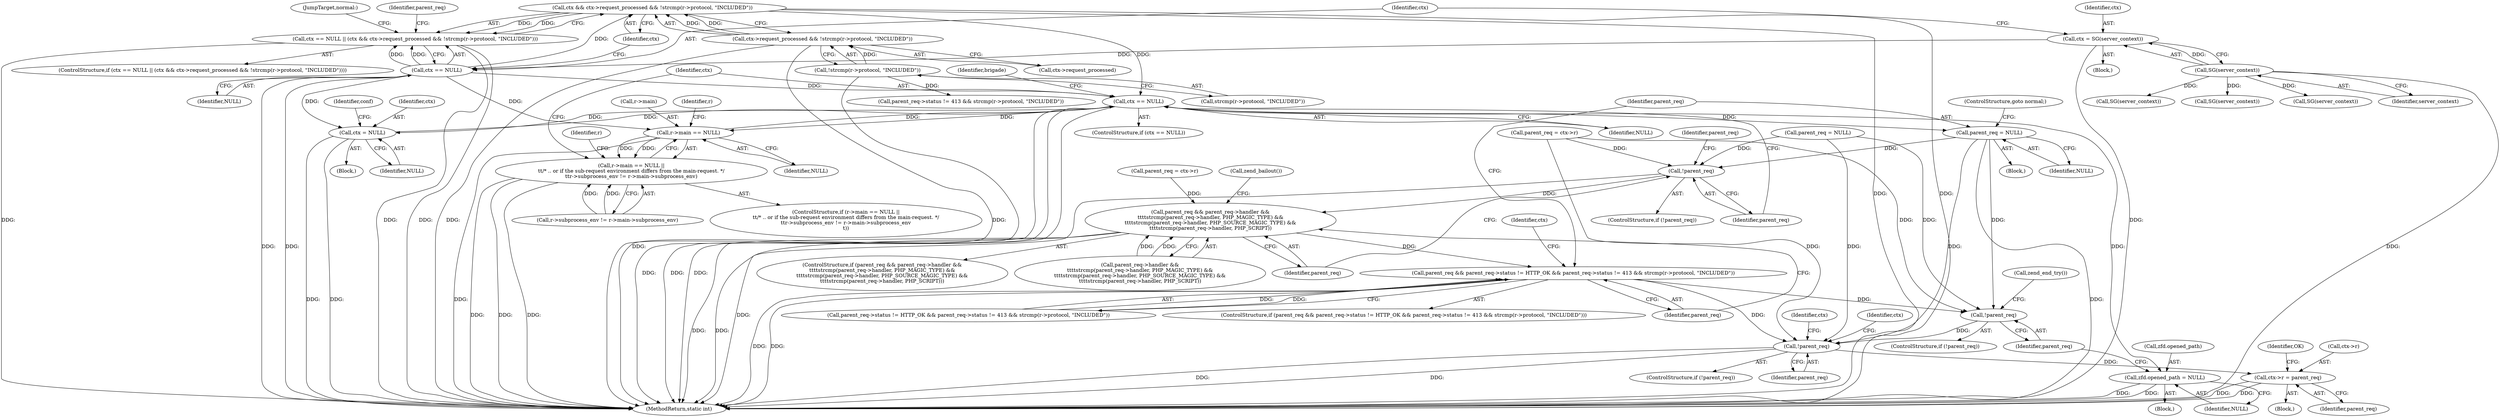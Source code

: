digraph "0_php_809610f5ea38a83b284e1125d1fff129bdd615e7@API" {
"1000140" [label="(Call,ctx && ctx->request_processed && !strcmp(r->protocol, \"INCLUDED\"))"];
"1000137" [label="(Call,ctx == NULL)"];
"1000131" [label="(Call,ctx = SG(server_context))"];
"1000133" [label="(Call,SG(server_context))"];
"1000142" [label="(Call,ctx->request_processed && !strcmp(r->protocol, \"INCLUDED\"))"];
"1000146" [label="(Call,!strcmp(r->protocol, \"INCLUDED\"))"];
"1000136" [label="(Call,ctx == NULL || (ctx && ctx->request_processed && !strcmp(r->protocol, \"INCLUDED\")))"];
"1000316" [label="(Call,ctx == NULL)"];
"1000182" [label="(Call,ctx = NULL)"];
"1000295" [label="(Call,r->main == NULL)"];
"1000294" [label="(Call,r->main == NULL ||\n\t\t/* .. or if the sub-request environment differs from the main-request. */\n\t\tr->subprocess_env != r->main->subprocess_env)"];
"1000401" [label="(Call,parent_req = NULL)"];
"1000345" [label="(Call,!parent_req)"];
"1000354" [label="(Call,parent_req && parent_req->handler &&\n\t\t\t\tstrcmp(parent_req->handler, PHP_MAGIC_TYPE) &&\n\t\t\t\tstrcmp(parent_req->handler, PHP_SOURCE_MAGIC_TYPE) &&\n\t\t\t\tstrcmp(parent_req->handler, PHP_SCRIPT))"];
"1000381" [label="(Call,parent_req && parent_req->status != HTTP_OK && parent_req->status != 413 && strcmp(r->protocol, \"INCLUDED\"))"];
"1000473" [label="(Call,!parent_req)"];
"1000480" [label="(Call,!parent_req)"];
"1000534" [label="(Call,ctx->r = parent_req)"];
"1000467" [label="(Call,zfd.opened_path = NULL)"];
"1000133" [label="(Call,SG(server_context))"];
"1000143" [label="(Call,ctx->request_processed)"];
"1000294" [label="(Call,r->main == NULL ||\n\t\t/* .. or if the sub-request environment differs from the main-request. */\n\t\tr->subprocess_env != r->main->subprocess_env)"];
"1000299" [label="(Identifier,NULL)"];
"1000400" [label="(Block,)"];
"1000529" [label="(Call,SG(server_context))"];
"1000541" [label="(MethodReturn,static int)"];
"1000533" [label="(Block,)"];
"1000137" [label="(Call,ctx == NULL)"];
"1000348" [label="(Call,parent_req = ctx->r)"];
"1000321" [label="(Identifier,brigade)"];
"1000535" [label="(Call,ctx->r)"];
"1000141" [label="(Identifier,ctx)"];
"1000134" [label="(Identifier,server_context)"];
"1000389" [label="(Call,parent_req->status != 413 && strcmp(r->protocol, \"INCLUDED\"))"];
"1000184" [label="(Identifier,NULL)"];
"1000480" [label="(Call,!parent_req)"];
"1000536" [label="(Identifier,ctx)"];
"1000295" [label="(Call,r->main == NULL)"];
"1000383" [label="(Call,parent_req->status != HTTP_OK && parent_req->status != 413 && strcmp(r->protocol, \"INCLUDED\"))"];
"1000296" [label="(Call,r->main)"];
"1000152" [label="(Block,)"];
"1000380" [label="(ControlStructure,if (parent_req && parent_req->status != HTTP_OK && parent_req->status != 413 && strcmp(r->protocol, \"INCLUDED\")))"];
"1000381" [label="(Call,parent_req && parent_req->status != HTTP_OK && parent_req->status != 413 && strcmp(r->protocol, \"INCLUDED\"))"];
"1000333" [label="(Call,SG(server_context))"];
"1000182" [label="(Call,ctx = NULL)"];
"1000119" [label="(Call,parent_req = NULL)"];
"1000354" [label="(Call,parent_req && parent_req->handler &&\n\t\t\t\tstrcmp(parent_req->handler, PHP_MAGIC_TYPE) &&\n\t\t\t\tstrcmp(parent_req->handler, PHP_SOURCE_MAGIC_TYPE) &&\n\t\t\t\tstrcmp(parent_req->handler, PHP_SCRIPT))"];
"1000534" [label="(Call,ctx->r = parent_req)"];
"1000198" [label="(Identifier,conf)"];
"1000140" [label="(Call,ctx && ctx->request_processed && !strcmp(r->protocol, \"INCLUDED\"))"];
"1000142" [label="(Call,ctx->request_processed && !strcmp(r->protocol, \"INCLUDED\"))"];
"1000187" [label="(Call,parent_req = ctx->r)"];
"1000315" [label="(ControlStructure,if (ctx == NULL))"];
"1000344" [label="(ControlStructure,if (!parent_req))"];
"1000485" [label="(Identifier,ctx)"];
"1000138" [label="(Identifier,ctx)"];
"1000157" [label="(Call,SG(server_context))"];
"1000183" [label="(Identifier,ctx)"];
"1000311" [label="(Identifier,r)"];
"1000402" [label="(Identifier,parent_req)"];
"1000345" [label="(Call,!parent_req)"];
"1000472" [label="(ControlStructure,if (!parent_req))"];
"1000468" [label="(Call,zfd.opened_path)"];
"1000302" [label="(Identifier,r)"];
"1000318" [label="(Identifier,NULL)"];
"1000478" [label="(Call,zend_end_try())"];
"1000540" [label="(Identifier,OK)"];
"1000407" [label="(Identifier,ctx)"];
"1000135" [label="(ControlStructure,if (ctx == NULL || (ctx && ctx->request_processed && !strcmp(r->protocol, \"INCLUDED\"))))"];
"1000382" [label="(Identifier,parent_req)"];
"1000146" [label="(Call,!strcmp(r->protocol, \"INCLUDED\"))"];
"1000356" [label="(Call,parent_req->handler &&\n\t\t\t\tstrcmp(parent_req->handler, PHP_MAGIC_TYPE) &&\n\t\t\t\tstrcmp(parent_req->handler, PHP_SOURCE_MAGIC_TYPE) &&\n\t\t\t\tstrcmp(parent_req->handler, PHP_SCRIPT))"];
"1000139" [label="(Identifier,NULL)"];
"1000473" [label="(Call,!parent_req)"];
"1000446" [label="(Block,)"];
"1000346" [label="(Identifier,parent_req)"];
"1000349" [label="(Identifier,parent_req)"];
"1000479" [label="(ControlStructure,if (!parent_req))"];
"1000113" [label="(Block,)"];
"1000153" [label="(JumpTarget,normal:)"];
"1000300" [label="(Call,r->subprocess_env != r->main->subprocess_env)"];
"1000293" [label="(ControlStructure,if (r->main == NULL ||\n\t\t/* .. or if the sub-request environment differs from the main-request. */\n\t\tr->subprocess_env != r->main->subprocess_env\n\t))"];
"1000132" [label="(Identifier,ctx)"];
"1000538" [label="(Identifier,parent_req)"];
"1000317" [label="(Identifier,ctx)"];
"1000401" [label="(Call,parent_req = NULL)"];
"1000188" [label="(Identifier,parent_req)"];
"1000467" [label="(Call,zfd.opened_path = NULL)"];
"1000355" [label="(Identifier,parent_req)"];
"1000147" [label="(Call,strcmp(r->protocol, \"INCLUDED\"))"];
"1000404" [label="(ControlStructure,goto normal;)"];
"1000353" [label="(ControlStructure,if (parent_req && parent_req->handler &&\n\t\t\t\tstrcmp(parent_req->handler, PHP_MAGIC_TYPE) &&\n\t\t\t\tstrcmp(parent_req->handler, PHP_SOURCE_MAGIC_TYPE) &&\n\t\t\t\tstrcmp(parent_req->handler, PHP_SCRIPT)))"];
"1000474" [label="(Identifier,parent_req)"];
"1000316" [label="(Call,ctx == NULL)"];
"1000131" [label="(Call,ctx = SG(server_context))"];
"1000481" [label="(Identifier,parent_req)"];
"1000471" [label="(Identifier,NULL)"];
"1000379" [label="(Call,zend_bailout())"];
"1000403" [label="(Identifier,NULL)"];
"1000136" [label="(Call,ctx == NULL || (ctx && ctx->request_processed && !strcmp(r->protocol, \"INCLUDED\")))"];
"1000140" -> "1000136"  [label="AST: "];
"1000140" -> "1000141"  [label="CFG: "];
"1000140" -> "1000142"  [label="CFG: "];
"1000141" -> "1000140"  [label="AST: "];
"1000142" -> "1000140"  [label="AST: "];
"1000136" -> "1000140"  [label="CFG: "];
"1000140" -> "1000541"  [label="DDG: "];
"1000140" -> "1000541"  [label="DDG: "];
"1000140" -> "1000136"  [label="DDG: "];
"1000140" -> "1000136"  [label="DDG: "];
"1000137" -> "1000140"  [label="DDG: "];
"1000142" -> "1000140"  [label="DDG: "];
"1000142" -> "1000140"  [label="DDG: "];
"1000140" -> "1000316"  [label="DDG: "];
"1000137" -> "1000136"  [label="AST: "];
"1000137" -> "1000139"  [label="CFG: "];
"1000138" -> "1000137"  [label="AST: "];
"1000139" -> "1000137"  [label="AST: "];
"1000141" -> "1000137"  [label="CFG: "];
"1000136" -> "1000137"  [label="CFG: "];
"1000137" -> "1000541"  [label="DDG: "];
"1000137" -> "1000541"  [label="DDG: "];
"1000137" -> "1000136"  [label="DDG: "];
"1000137" -> "1000136"  [label="DDG: "];
"1000131" -> "1000137"  [label="DDG: "];
"1000137" -> "1000182"  [label="DDG: "];
"1000137" -> "1000295"  [label="DDG: "];
"1000137" -> "1000316"  [label="DDG: "];
"1000131" -> "1000113"  [label="AST: "];
"1000131" -> "1000133"  [label="CFG: "];
"1000132" -> "1000131"  [label="AST: "];
"1000133" -> "1000131"  [label="AST: "];
"1000138" -> "1000131"  [label="CFG: "];
"1000131" -> "1000541"  [label="DDG: "];
"1000133" -> "1000131"  [label="DDG: "];
"1000133" -> "1000134"  [label="CFG: "];
"1000134" -> "1000133"  [label="AST: "];
"1000133" -> "1000541"  [label="DDG: "];
"1000133" -> "1000157"  [label="DDG: "];
"1000133" -> "1000333"  [label="DDG: "];
"1000133" -> "1000529"  [label="DDG: "];
"1000142" -> "1000143"  [label="CFG: "];
"1000142" -> "1000146"  [label="CFG: "];
"1000143" -> "1000142"  [label="AST: "];
"1000146" -> "1000142"  [label="AST: "];
"1000142" -> "1000541"  [label="DDG: "];
"1000142" -> "1000541"  [label="DDG: "];
"1000146" -> "1000142"  [label="DDG: "];
"1000146" -> "1000147"  [label="CFG: "];
"1000147" -> "1000146"  [label="AST: "];
"1000146" -> "1000541"  [label="DDG: "];
"1000146" -> "1000389"  [label="DDG: "];
"1000136" -> "1000135"  [label="AST: "];
"1000153" -> "1000136"  [label="CFG: "];
"1000188" -> "1000136"  [label="CFG: "];
"1000136" -> "1000541"  [label="DDG: "];
"1000136" -> "1000541"  [label="DDG: "];
"1000136" -> "1000541"  [label="DDG: "];
"1000316" -> "1000315"  [label="AST: "];
"1000316" -> "1000318"  [label="CFG: "];
"1000317" -> "1000316"  [label="AST: "];
"1000318" -> "1000316"  [label="AST: "];
"1000321" -> "1000316"  [label="CFG: "];
"1000346" -> "1000316"  [label="CFG: "];
"1000316" -> "1000541"  [label="DDG: "];
"1000316" -> "1000541"  [label="DDG: "];
"1000316" -> "1000541"  [label="DDG: "];
"1000316" -> "1000182"  [label="DDG: "];
"1000316" -> "1000295"  [label="DDG: "];
"1000182" -> "1000316"  [label="DDG: "];
"1000295" -> "1000316"  [label="DDG: "];
"1000316" -> "1000401"  [label="DDG: "];
"1000316" -> "1000467"  [label="DDG: "];
"1000182" -> "1000152"  [label="AST: "];
"1000182" -> "1000184"  [label="CFG: "];
"1000183" -> "1000182"  [label="AST: "];
"1000184" -> "1000182"  [label="AST: "];
"1000198" -> "1000182"  [label="CFG: "];
"1000182" -> "1000541"  [label="DDG: "];
"1000182" -> "1000541"  [label="DDG: "];
"1000295" -> "1000294"  [label="AST: "];
"1000295" -> "1000299"  [label="CFG: "];
"1000296" -> "1000295"  [label="AST: "];
"1000299" -> "1000295"  [label="AST: "];
"1000302" -> "1000295"  [label="CFG: "];
"1000294" -> "1000295"  [label="CFG: "];
"1000295" -> "1000541"  [label="DDG: "];
"1000295" -> "1000294"  [label="DDG: "];
"1000295" -> "1000294"  [label="DDG: "];
"1000294" -> "1000293"  [label="AST: "];
"1000294" -> "1000300"  [label="CFG: "];
"1000300" -> "1000294"  [label="AST: "];
"1000311" -> "1000294"  [label="CFG: "];
"1000317" -> "1000294"  [label="CFG: "];
"1000294" -> "1000541"  [label="DDG: "];
"1000294" -> "1000541"  [label="DDG: "];
"1000294" -> "1000541"  [label="DDG: "];
"1000300" -> "1000294"  [label="DDG: "];
"1000300" -> "1000294"  [label="DDG: "];
"1000401" -> "1000400"  [label="AST: "];
"1000401" -> "1000403"  [label="CFG: "];
"1000402" -> "1000401"  [label="AST: "];
"1000403" -> "1000401"  [label="AST: "];
"1000404" -> "1000401"  [label="CFG: "];
"1000401" -> "1000541"  [label="DDG: "];
"1000401" -> "1000345"  [label="DDG: "];
"1000401" -> "1000473"  [label="DDG: "];
"1000401" -> "1000480"  [label="DDG: "];
"1000345" -> "1000344"  [label="AST: "];
"1000345" -> "1000346"  [label="CFG: "];
"1000346" -> "1000345"  [label="AST: "];
"1000349" -> "1000345"  [label="CFG: "];
"1000355" -> "1000345"  [label="CFG: "];
"1000345" -> "1000541"  [label="DDG: "];
"1000187" -> "1000345"  [label="DDG: "];
"1000119" -> "1000345"  [label="DDG: "];
"1000345" -> "1000354"  [label="DDG: "];
"1000354" -> "1000353"  [label="AST: "];
"1000354" -> "1000355"  [label="CFG: "];
"1000354" -> "1000356"  [label="CFG: "];
"1000355" -> "1000354"  [label="AST: "];
"1000356" -> "1000354"  [label="AST: "];
"1000379" -> "1000354"  [label="CFG: "];
"1000382" -> "1000354"  [label="CFG: "];
"1000354" -> "1000541"  [label="DDG: "];
"1000354" -> "1000541"  [label="DDG: "];
"1000348" -> "1000354"  [label="DDG: "];
"1000356" -> "1000354"  [label="DDG: "];
"1000356" -> "1000354"  [label="DDG: "];
"1000354" -> "1000381"  [label="DDG: "];
"1000381" -> "1000380"  [label="AST: "];
"1000381" -> "1000382"  [label="CFG: "];
"1000381" -> "1000383"  [label="CFG: "];
"1000382" -> "1000381"  [label="AST: "];
"1000383" -> "1000381"  [label="AST: "];
"1000402" -> "1000381"  [label="CFG: "];
"1000407" -> "1000381"  [label="CFG: "];
"1000381" -> "1000541"  [label="DDG: "];
"1000381" -> "1000541"  [label="DDG: "];
"1000383" -> "1000381"  [label="DDG: "];
"1000383" -> "1000381"  [label="DDG: "];
"1000381" -> "1000473"  [label="DDG: "];
"1000381" -> "1000480"  [label="DDG: "];
"1000473" -> "1000472"  [label="AST: "];
"1000473" -> "1000474"  [label="CFG: "];
"1000474" -> "1000473"  [label="AST: "];
"1000478" -> "1000473"  [label="CFG: "];
"1000187" -> "1000473"  [label="DDG: "];
"1000119" -> "1000473"  [label="DDG: "];
"1000473" -> "1000480"  [label="DDG: "];
"1000480" -> "1000479"  [label="AST: "];
"1000480" -> "1000481"  [label="CFG: "];
"1000481" -> "1000480"  [label="AST: "];
"1000485" -> "1000480"  [label="CFG: "];
"1000536" -> "1000480"  [label="CFG: "];
"1000480" -> "1000541"  [label="DDG: "];
"1000480" -> "1000541"  [label="DDG: "];
"1000187" -> "1000480"  [label="DDG: "];
"1000119" -> "1000480"  [label="DDG: "];
"1000480" -> "1000534"  [label="DDG: "];
"1000534" -> "1000533"  [label="AST: "];
"1000534" -> "1000538"  [label="CFG: "];
"1000535" -> "1000534"  [label="AST: "];
"1000538" -> "1000534"  [label="AST: "];
"1000540" -> "1000534"  [label="CFG: "];
"1000534" -> "1000541"  [label="DDG: "];
"1000534" -> "1000541"  [label="DDG: "];
"1000467" -> "1000446"  [label="AST: "];
"1000467" -> "1000471"  [label="CFG: "];
"1000468" -> "1000467"  [label="AST: "];
"1000471" -> "1000467"  [label="AST: "];
"1000474" -> "1000467"  [label="CFG: "];
"1000467" -> "1000541"  [label="DDG: "];
"1000467" -> "1000541"  [label="DDG: "];
}
